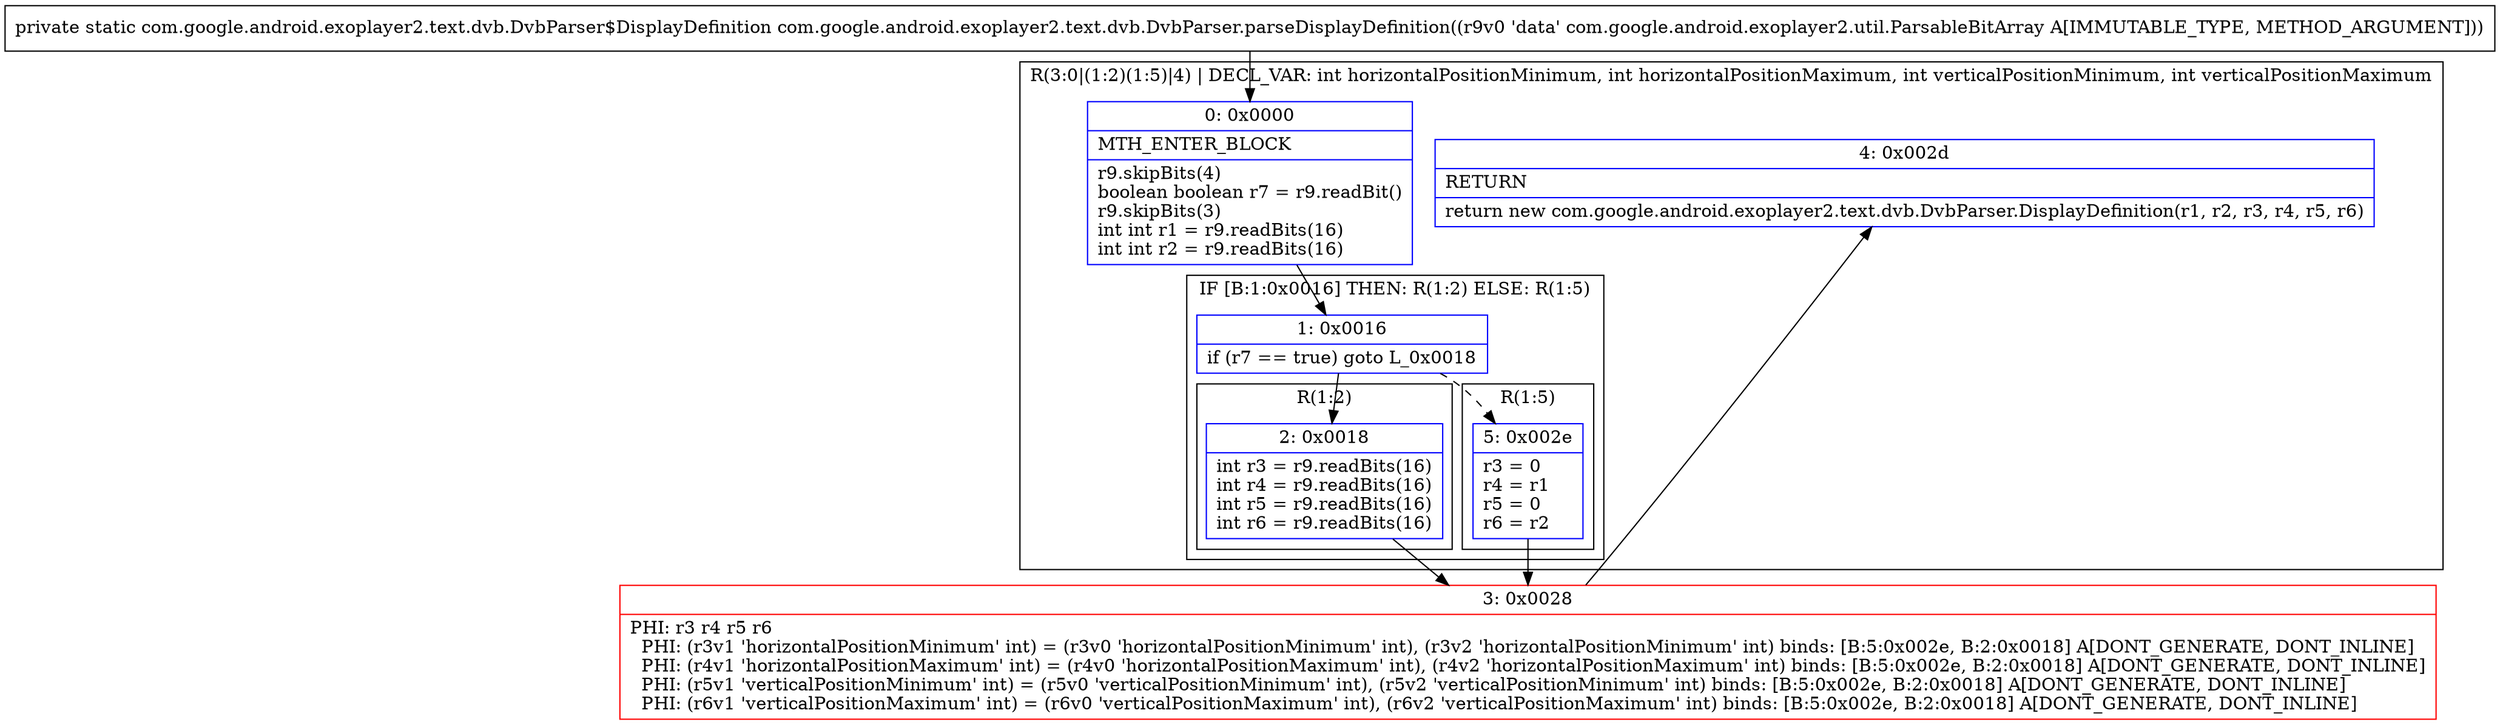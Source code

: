 digraph "CFG forcom.google.android.exoplayer2.text.dvb.DvbParser.parseDisplayDefinition(Lcom\/google\/android\/exoplayer2\/util\/ParsableBitArray;)Lcom\/google\/android\/exoplayer2\/text\/dvb\/DvbParser$DisplayDefinition;" {
subgraph cluster_Region_1780274196 {
label = "R(3:0|(1:2)(1:5)|4) | DECL_VAR: int horizontalPositionMinimum, int horizontalPositionMaximum, int verticalPositionMinimum, int verticalPositionMaximum\l";
node [shape=record,color=blue];
Node_0 [shape=record,label="{0\:\ 0x0000|MTH_ENTER_BLOCK\l|r9.skipBits(4)\lboolean boolean r7 = r9.readBit()\lr9.skipBits(3)\lint int r1 = r9.readBits(16)\lint int r2 = r9.readBits(16)\l}"];
subgraph cluster_IfRegion_665091947 {
label = "IF [B:1:0x0016] THEN: R(1:2) ELSE: R(1:5)";
node [shape=record,color=blue];
Node_1 [shape=record,label="{1\:\ 0x0016|if (r7 == true) goto L_0x0018\l}"];
subgraph cluster_Region_308901476 {
label = "R(1:2)";
node [shape=record,color=blue];
Node_2 [shape=record,label="{2\:\ 0x0018|int r3 = r9.readBits(16)\lint r4 = r9.readBits(16)\lint r5 = r9.readBits(16)\lint r6 = r9.readBits(16)\l}"];
}
subgraph cluster_Region_1604324547 {
label = "R(1:5)";
node [shape=record,color=blue];
Node_5 [shape=record,label="{5\:\ 0x002e|r3 = 0\lr4 = r1\lr5 = 0\lr6 = r2\l}"];
}
}
Node_4 [shape=record,label="{4\:\ 0x002d|RETURN\l|return new com.google.android.exoplayer2.text.dvb.DvbParser.DisplayDefinition(r1, r2, r3, r4, r5, r6)\l}"];
}
Node_3 [shape=record,color=red,label="{3\:\ 0x0028|PHI: r3 r4 r5 r6 \l  PHI: (r3v1 'horizontalPositionMinimum' int) = (r3v0 'horizontalPositionMinimum' int), (r3v2 'horizontalPositionMinimum' int) binds: [B:5:0x002e, B:2:0x0018] A[DONT_GENERATE, DONT_INLINE]\l  PHI: (r4v1 'horizontalPositionMaximum' int) = (r4v0 'horizontalPositionMaximum' int), (r4v2 'horizontalPositionMaximum' int) binds: [B:5:0x002e, B:2:0x0018] A[DONT_GENERATE, DONT_INLINE]\l  PHI: (r5v1 'verticalPositionMinimum' int) = (r5v0 'verticalPositionMinimum' int), (r5v2 'verticalPositionMinimum' int) binds: [B:5:0x002e, B:2:0x0018] A[DONT_GENERATE, DONT_INLINE]\l  PHI: (r6v1 'verticalPositionMaximum' int) = (r6v0 'verticalPositionMaximum' int), (r6v2 'verticalPositionMaximum' int) binds: [B:5:0x002e, B:2:0x0018] A[DONT_GENERATE, DONT_INLINE]\l}"];
MethodNode[shape=record,label="{private static com.google.android.exoplayer2.text.dvb.DvbParser$DisplayDefinition com.google.android.exoplayer2.text.dvb.DvbParser.parseDisplayDefinition((r9v0 'data' com.google.android.exoplayer2.util.ParsableBitArray A[IMMUTABLE_TYPE, METHOD_ARGUMENT])) }"];
MethodNode -> Node_0;
Node_0 -> Node_1;
Node_1 -> Node_2;
Node_1 -> Node_5[style=dashed];
Node_2 -> Node_3;
Node_5 -> Node_3;
Node_3 -> Node_4;
}

